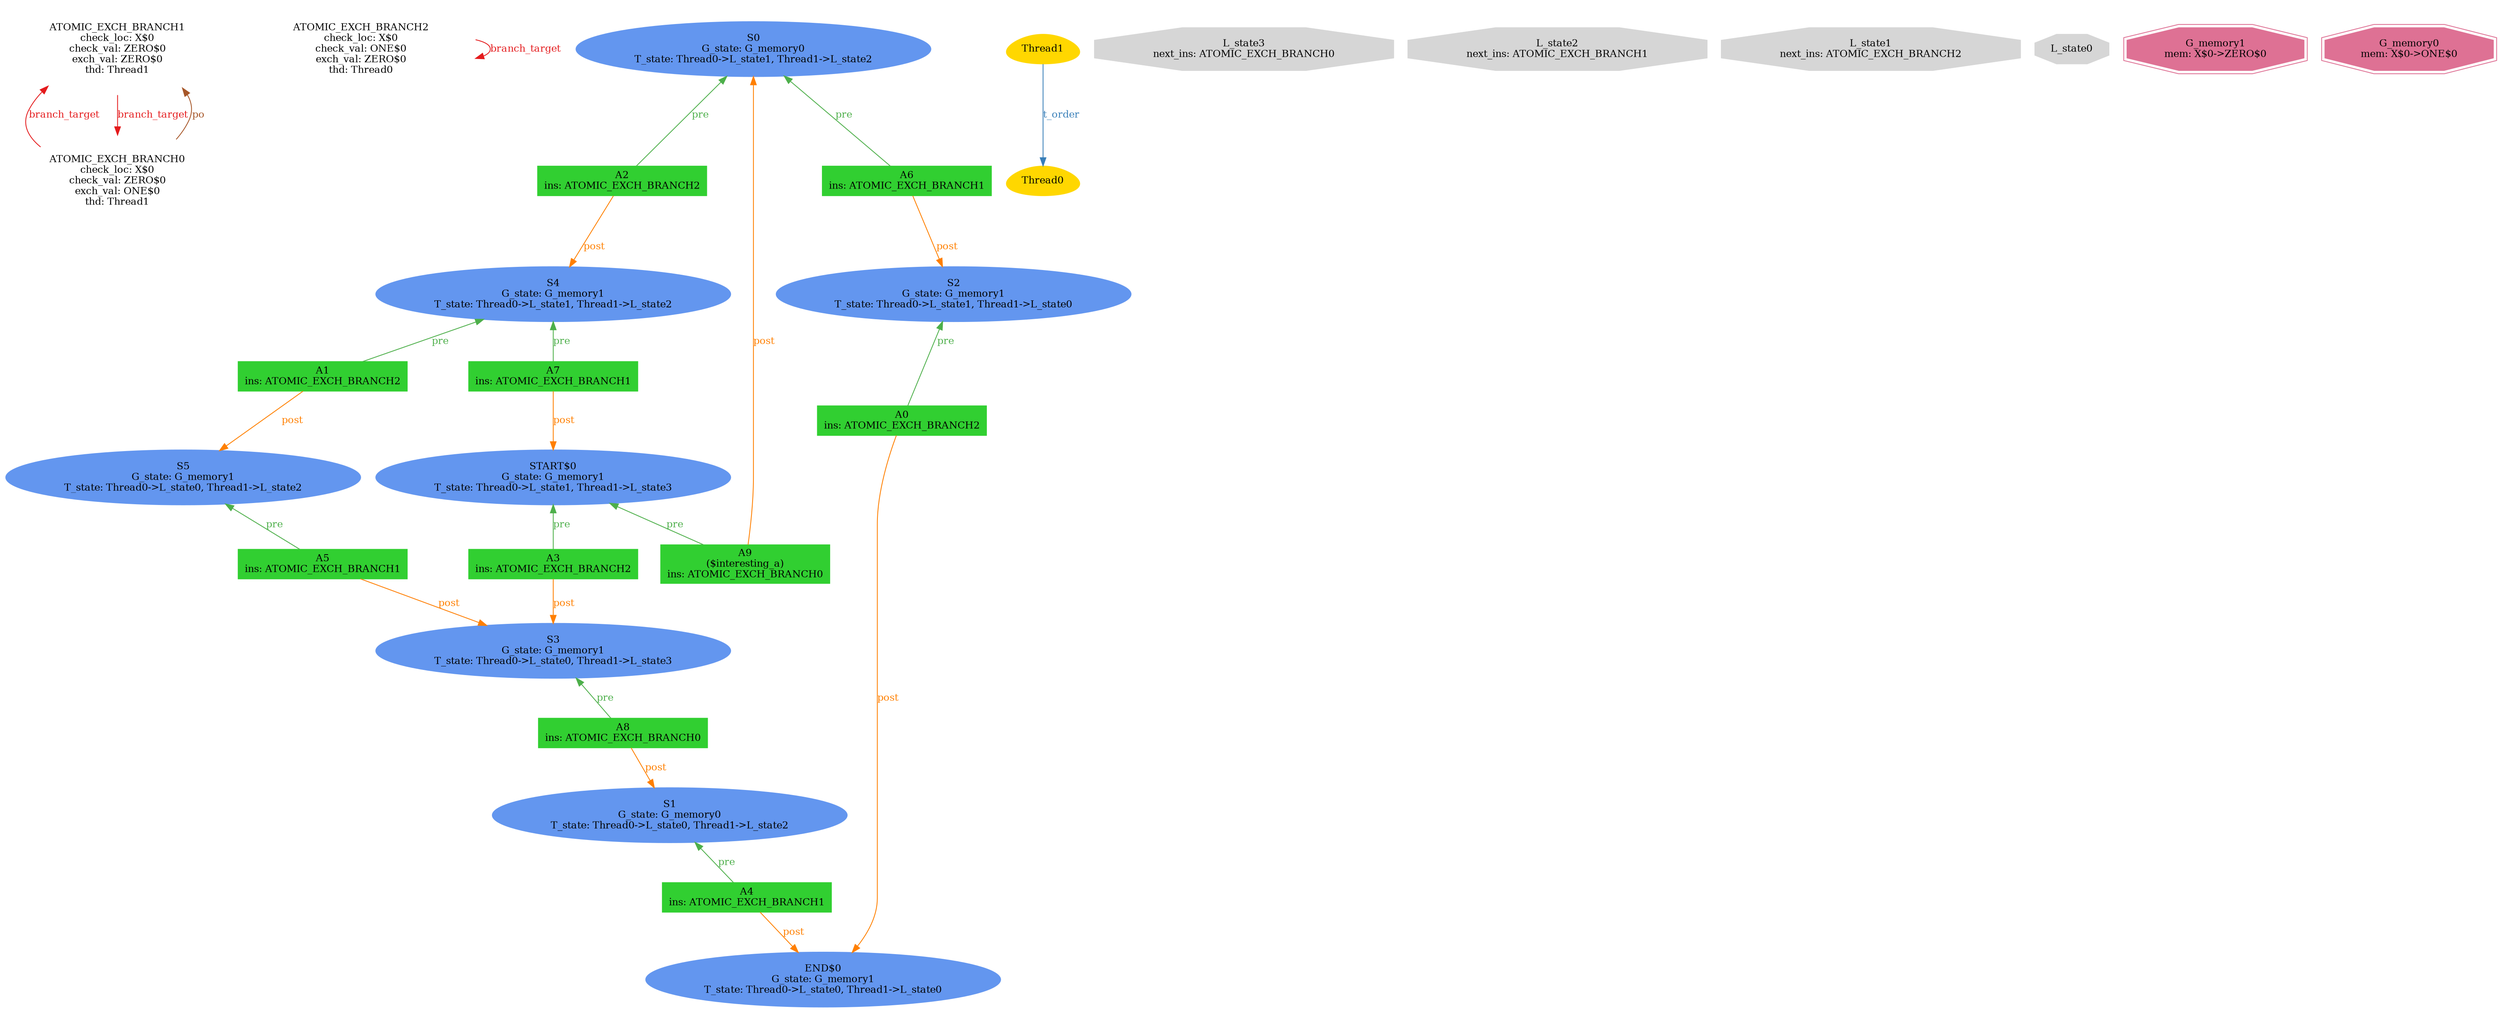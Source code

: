 digraph "graph" {
graph [fontsize=12]
node [fontsize=12]
edge [fontsize=12]
rankdir=TB;
"N27" -> "N26" [uuid = "<ATOMIC_EXCH_BRANCH0, ATOMIC_EXCH_BRANCH1>", color = "#e41a1c", fontcolor = "#e41a1c", style = "solid", label = "branch_target", dir = "back", weight = "1"]
"N27" -> "N26" [uuid = "<ATOMIC_EXCH_BRANCH1, ATOMIC_EXCH_BRANCH0>", color = "#e41a1c", fontcolor = "#e41a1c", style = "solid", label = "branch_target", dir = "forward", weight = "1"]
"N20" -> "N20" [uuid = "<ATOMIC_EXCH_BRANCH2, ATOMIC_EXCH_BRANCH2>", color = "#e41a1c", fontcolor = "#e41a1c", style = "solid", label = "branch_target", dir = "forward", weight = "1"]
"N27" -> "N26" [uuid = "<ATOMIC_EXCH_BRANCH0, ATOMIC_EXCH_BRANCH1>", color = "#a65628", fontcolor = "#a65628", style = "solid", label = "po", dir = "back", weight = "1"]
"N17" -> "N8" [uuid = "<A0, END$0>", color = "#ff7f00", fontcolor = "#ff7f00", style = "solid", label = "post", dir = "forward", weight = "1"]
"N15" -> "N14" [uuid = "<A1, S5>", color = "#ff7f00", fontcolor = "#ff7f00", style = "solid", label = "post", dir = "forward", weight = "1"]
"N25" -> "N24" [uuid = "<A2, S4>", color = "#ff7f00", fontcolor = "#ff7f00", style = "solid", label = "post", dir = "forward", weight = "1"]
"N16" -> "N12" [uuid = "<A3, S3>", color = "#ff7f00", fontcolor = "#ff7f00", style = "solid", label = "post", dir = "forward", weight = "1"]
"N9" -> "N8" [uuid = "<A4, END$0>", color = "#ff7f00", fontcolor = "#ff7f00", style = "solid", label = "post", dir = "forward", weight = "1"]
"N13" -> "N12" [uuid = "<A5, S3>", color = "#ff7f00", fontcolor = "#ff7f00", style = "solid", label = "post", dir = "forward", weight = "1"]
"N19" -> "N18" [uuid = "<A6, S2>", color = "#ff7f00", fontcolor = "#ff7f00", style = "solid", label = "post", dir = "forward", weight = "1"]
"N23" -> "N22" [uuid = "<A7, START$0>", color = "#ff7f00", fontcolor = "#ff7f00", style = "solid", label = "post", dir = "forward", weight = "1"]
"N11" -> "N10" [uuid = "<A8, S1>", color = "#ff7f00", fontcolor = "#ff7f00", style = "solid", label = "post", dir = "forward", weight = "1"]
"N28" -> "N21" [uuid = "<A9, S0>", color = "#ff7f00", fontcolor = "#ff7f00", style = "solid", label = "post", dir = "back", weight = "1"]
"N18" -> "N17" [uuid = "<A0, S2>", color = "#4daf4a", fontcolor = "#4daf4a", style = "solid", label = "pre", dir = "back", weight = "1"]
"N24" -> "N15" [uuid = "<A1, S4>", color = "#4daf4a", fontcolor = "#4daf4a", style = "solid", label = "pre", dir = "back", weight = "1"]
"N28" -> "N25" [uuid = "<A2, S0>", color = "#4daf4a", fontcolor = "#4daf4a", style = "solid", label = "pre", dir = "back", weight = "1"]
"N22" -> "N16" [uuid = "<A3, START$0>", color = "#4daf4a", fontcolor = "#4daf4a", style = "solid", label = "pre", dir = "back", weight = "1"]
"N10" -> "N9" [uuid = "<A4, S1>", color = "#4daf4a", fontcolor = "#4daf4a", style = "solid", label = "pre", dir = "back", weight = "1"]
"N14" -> "N13" [uuid = "<A5, S5>", color = "#4daf4a", fontcolor = "#4daf4a", style = "solid", label = "pre", dir = "back", weight = "1"]
"N28" -> "N19" [uuid = "<A6, S0>", color = "#4daf4a", fontcolor = "#4daf4a", style = "solid", label = "pre", dir = "back", weight = "1"]
"N24" -> "N23" [uuid = "<A7, S4>", color = "#4daf4a", fontcolor = "#4daf4a", style = "solid", label = "pre", dir = "back", weight = "1"]
"N12" -> "N11" [uuid = "<A8, S3>", color = "#4daf4a", fontcolor = "#4daf4a", style = "solid", label = "pre", dir = "back", weight = "1"]
"N22" -> "N21" [uuid = "<A9, START$0>", color = "#4daf4a", fontcolor = "#4daf4a", style = "solid", label = "pre", dir = "back", weight = "1"]
"N7" -> "N6" [uuid = "<Thread1, Thread0>", color = "#377eb8", fontcolor = "#377eb8", style = "solid", label = "t_order", dir = "forward", weight = "1"]
"N0" [uuid="L_state3", label="L_state3\nnext_ins: ATOMIC_EXCH_BRANCH0", color="#d6d6d6", fontcolor = "#000000", shape = "octagon", style = "filled, solid"]
"N1" [uuid="L_state2", label="L_state2\nnext_ins: ATOMIC_EXCH_BRANCH1", color="#d6d6d6", fontcolor = "#000000", shape = "octagon", style = "filled, solid"]
"N2" [uuid="L_state1", label="L_state1\nnext_ins: ATOMIC_EXCH_BRANCH2", color="#d6d6d6", fontcolor = "#000000", shape = "octagon", style = "filled, solid"]
"N3" [uuid="L_state0", label="L_state0", color="#d6d6d6", fontcolor = "#000000", shape = "octagon", style = "filled, solid"]
"N4" [uuid="G_memory1", label="G_memory1\nmem: X$0->ZERO$0", color="#de7194", fontcolor = "#000000", shape = "doubleoctagon", style = "filled, solid"]
"N5" [uuid="G_memory0", label="G_memory0\nmem: X$0->ONE$0", color="#de7194", fontcolor = "#000000", shape = "doubleoctagon", style = "filled, solid"]
"N6" [uuid="Thread0", label="Thread0", color="#ffd700", fontcolor = "#000000", shape = "egg", style = "filled, solid"]
"N7" [uuid="Thread1", label="Thread1", color="#ffd700", fontcolor = "#000000", shape = "egg", style = "filled, solid"]
"N8" [uuid="END$0", label="END$0\nG_state: G_memory1\nT_state: Thread0->L_state0, Thread1->L_state0", color="#6396ef", fontcolor = "#000000", shape = "ellipse", style = "filled, solid"]
"N9" [uuid="A4", label="A4\nins: ATOMIC_EXCH_BRANCH1", color="#31cf31", fontcolor = "#000000", shape = "box", style = "filled, solid"]
"N10" [uuid="S1", label="S1\nG_state: G_memory0\nT_state: Thread0->L_state0, Thread1->L_state2", color="#6396ef", fontcolor = "#000000", shape = "ellipse", style = "filled, solid"]
"N11" [uuid="A8", label="A8\nins: ATOMIC_EXCH_BRANCH0", color="#31cf31", fontcolor = "#000000", shape = "box", style = "filled, solid"]
"N12" [uuid="S3", label="S3\nG_state: G_memory1\nT_state: Thread0->L_state0, Thread1->L_state3", color="#6396ef", fontcolor = "#000000", shape = "ellipse", style = "filled, solid"]
"N13" [uuid="A5", label="A5\nins: ATOMIC_EXCH_BRANCH1", color="#31cf31", fontcolor = "#000000", shape = "box", style = "filled, solid"]
"N14" [uuid="S5", label="S5\nG_state: G_memory1\nT_state: Thread0->L_state0, Thread1->L_state2", color="#6396ef", fontcolor = "#000000", shape = "ellipse", style = "filled, solid"]
"N15" [uuid="A1", label="A1\nins: ATOMIC_EXCH_BRANCH2", color="#31cf31", fontcolor = "#000000", shape = "box", style = "filled, solid"]
"N16" [uuid="A3", label="A3\nins: ATOMIC_EXCH_BRANCH2", color="#31cf31", fontcolor = "#000000", shape = "box", style = "filled, solid"]
"N17" [uuid="A0", label="A0\nins: ATOMIC_EXCH_BRANCH2", color="#31cf31", fontcolor = "#000000", shape = "box", style = "filled, solid"]
"N18" [uuid="S2", label="S2\nG_state: G_memory1\nT_state: Thread0->L_state1, Thread1->L_state0", color="#6396ef", fontcolor = "#000000", shape = "ellipse", style = "filled, solid"]
"N19" [uuid="A6", label="A6\nins: ATOMIC_EXCH_BRANCH1", color="#31cf31", fontcolor = "#000000", shape = "box", style = "filled, solid"]
"N20" [uuid="ATOMIC_EXCH_BRANCH2", label="ATOMIC_EXCH_BRANCH2\ncheck_loc: X$0\ncheck_val: ONE$0\nexch_val: ZERO$0\nthd: Thread0", color="#ffffff", fontcolor = "#000000", shape = "octagon", style = "filled, solid"]
"N21" [uuid="A9", label="A9\n($interesting_a)\nins: ATOMIC_EXCH_BRANCH0", color="#31cf31", fontcolor = "#000000", shape = "box", style = "filled, solid"]
"N22" [uuid="START$0", label="START$0\nG_state: G_memory1\nT_state: Thread0->L_state1, Thread1->L_state3", color="#6396ef", fontcolor = "#000000", shape = "ellipse", style = "filled, solid"]
"N23" [uuid="A7", label="A7\nins: ATOMIC_EXCH_BRANCH1", color="#31cf31", fontcolor = "#000000", shape = "box", style = "filled, solid"]
"N24" [uuid="S4", label="S4\nG_state: G_memory1\nT_state: Thread0->L_state1, Thread1->L_state2", color="#6396ef", fontcolor = "#000000", shape = "ellipse", style = "filled, solid"]
"N25" [uuid="A2", label="A2\nins: ATOMIC_EXCH_BRANCH2", color="#31cf31", fontcolor = "#000000", shape = "box", style = "filled, solid"]
"N26" [uuid="ATOMIC_EXCH_BRANCH0", label="ATOMIC_EXCH_BRANCH0\ncheck_loc: X$0\ncheck_val: ZERO$0\nexch_val: ONE$0\nthd: Thread1", color="#ffffff", fontcolor = "#000000", shape = "octagon", style = "filled, solid"]
"N27" [uuid="ATOMIC_EXCH_BRANCH1", label="ATOMIC_EXCH_BRANCH1\ncheck_loc: X$0\ncheck_val: ZERO$0\nexch_val: ZERO$0\nthd: Thread1", color="#ffffff", fontcolor = "#000000", shape = "octagon", style = "filled, solid"]
"N28" [uuid="S0", label="S0\nG_state: G_memory0\nT_state: Thread0->L_state1, Thread1->L_state2", color="#6396ef", fontcolor = "#000000", shape = "ellipse", style = "filled, solid"]
}
